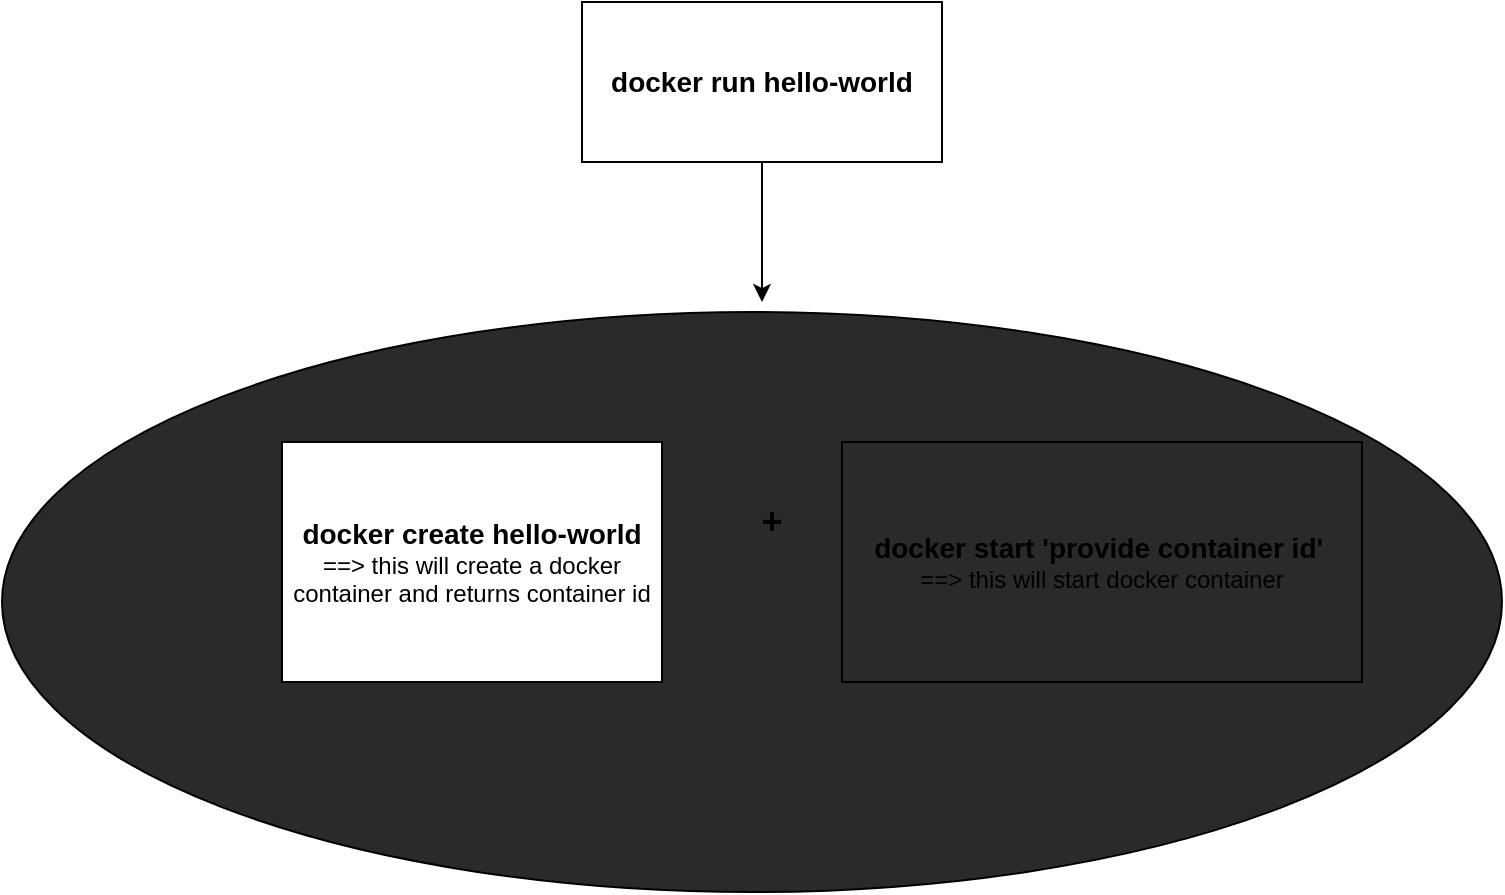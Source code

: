 <mxfile>
    <diagram id="RDkwQAiH0p5PMJrVVKH5" name="Page-1">
        <mxGraphModel dx="786" dy="421" grid="1" gridSize="10" guides="1" tooltips="1" connect="1" arrows="1" fold="1" page="1" pageScale="1" pageWidth="827" pageHeight="1169" math="0" shadow="0">
            <root>
                <mxCell id="0"/>
                <mxCell id="1" parent="0"/>
                <mxCell id="13" style="edgeStyle=orthogonalEdgeStyle;rounded=0;orthogonalLoop=1;jettySize=auto;html=1;" edge="1" parent="1" source="2">
                    <mxGeometry relative="1" as="geometry">
                        <mxPoint x="430" y="190" as="targetPoint"/>
                    </mxGeometry>
                </mxCell>
                <mxCell id="2" value="&lt;font style=&quot;font-size: 14px&quot;&gt;&lt;b&gt;docker run hello-world&lt;/b&gt;&lt;/font&gt;" style="whiteSpace=wrap;html=1;" vertex="1" parent="1">
                    <mxGeometry x="340" y="40" width="180" height="80" as="geometry"/>
                </mxCell>
                <mxCell id="10" value="" style="ellipse;whiteSpace=wrap;html=1;fillColor=#2A2A2A;" vertex="1" parent="1">
                    <mxGeometry x="50" y="195" width="750" height="290" as="geometry"/>
                </mxCell>
                <mxCell id="4" value="&lt;b&gt;&lt;font style=&quot;font-size: 14px&quot;&gt;docker start 'provide container id'&lt;/font&gt;&lt;/b&gt;&amp;nbsp;&lt;br&gt;==&amp;gt; this will start docker container" style="whiteSpace=wrap;html=1;fillColor=#2A2A2A;" vertex="1" parent="1">
                    <mxGeometry x="470" y="260" width="260" height="120" as="geometry"/>
                </mxCell>
                <mxCell id="5" value="&lt;font style=&quot;font-size: 18px&quot;&gt;&lt;b&gt;+&lt;/b&gt;&lt;/font&gt;" style="whiteSpace=wrap;html=1;" vertex="1" parent="1">
                    <mxGeometry x="400" y="300" width="70" as="geometry"/>
                </mxCell>
                <mxCell id="3" value="&lt;b&gt;&lt;font style=&quot;font-size: 14px&quot;&gt;docker create hello-world&lt;/font&gt;&lt;/b&gt; ==&amp;gt; this will create a docker container and returns container id" style="whiteSpace=wrap;html=1;" vertex="1" parent="1">
                    <mxGeometry x="190" y="260" width="190" height="120" as="geometry"/>
                </mxCell>
            </root>
        </mxGraphModel>
    </diagram>
</mxfile>